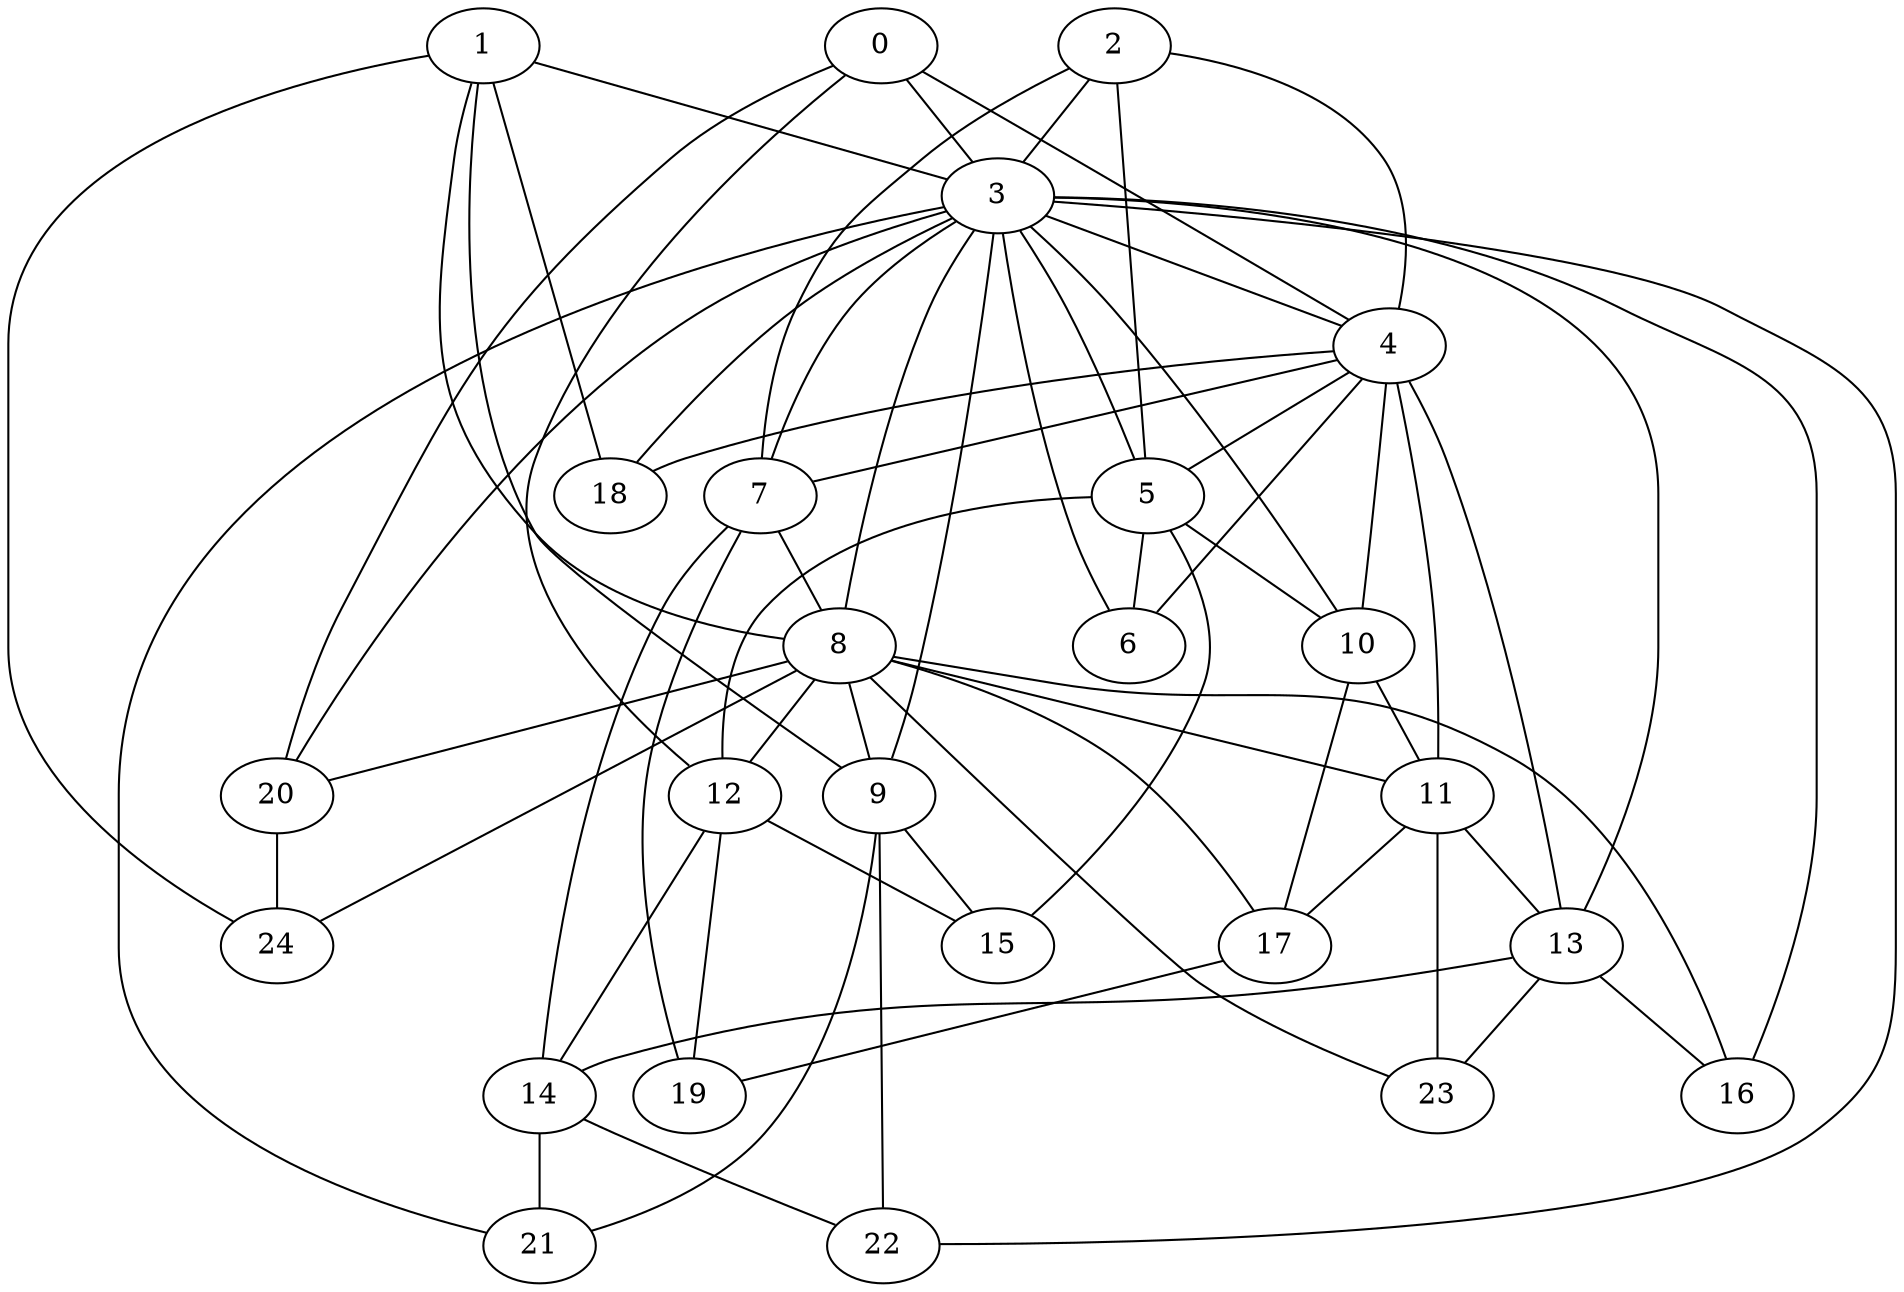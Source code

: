 strict graph "barabasi_albert_graph(25,3)" {
0;
1;
2;
3;
4;
5;
6;
7;
8;
9;
10;
11;
12;
13;
14;
15;
16;
17;
18;
19;
20;
21;
22;
23;
24;
0 -- 12  [is_available=True, prob="0.230951856455"];
0 -- 3  [is_available=True, prob="1.0"];
0 -- 4  [is_available=True, prob="1.0"];
0 -- 20  [is_available=True, prob="0.550793710425"];
1 -- 8  [is_available=True, prob="0.785571904636"];
1 -- 9  [is_available=True, prob="1.0"];
1 -- 18  [is_available=True, prob="0.838454794202"];
1 -- 3  [is_available=True, prob="0.57454926426"];
1 -- 24  [is_available=True, prob="0.535044170923"];
2 -- 3  [is_available=True, prob="1.0"];
2 -- 4  [is_available=True, prob="0.579942624809"];
2 -- 5  [is_available=True, prob="0.636322476812"];
2 -- 7  [is_available=True, prob="0.618772367064"];
3 -- 4  [is_available=True, prob="0.40308829778"];
3 -- 5  [is_available=True, prob="0.990696086898"];
3 -- 6  [is_available=True, prob="0.356205570585"];
3 -- 7  [is_available=True, prob="1.0"];
3 -- 8  [is_available=True, prob="1.0"];
3 -- 9  [is_available=True, prob="0.374412524033"];
3 -- 10  [is_available=True, prob="0.059191387372"];
3 -- 13  [is_available=True, prob="0.892890760361"];
3 -- 16  [is_available=True, prob="1.0"];
3 -- 18  [is_available=True, prob="0.716785717387"];
3 -- 20  [is_available=True, prob="1.0"];
3 -- 21  [is_available=True, prob="0.336103161183"];
3 -- 22  [is_available=True, prob="0.811065383426"];
4 -- 5  [is_available=True, prob="0.194335036724"];
4 -- 6  [is_available=True, prob="0.0557652119684"];
4 -- 7  [is_available=True, prob="0.474585547276"];
4 -- 10  [is_available=True, prob="0.748662805208"];
4 -- 11  [is_available=True, prob="1.0"];
4 -- 13  [is_available=True, prob="0.818130039378"];
4 -- 18  [is_available=True, prob="1.0"];
5 -- 6  [is_available=True, prob="0.545203335283"];
5 -- 10  [is_available=True, prob="0.156627596398"];
5 -- 12  [is_available=True, prob="0.941030396962"];
5 -- 15  [is_available=True, prob="0.879021377962"];
7 -- 8  [is_available=True, prob="0.178444396639"];
7 -- 14  [is_available=True, prob="0.473170551232"];
7 -- 19  [is_available=True, prob="0.831548937422"];
8 -- 9  [is_available=True, prob="0.367990086633"];
8 -- 11  [is_available=True, prob="1.0"];
8 -- 12  [is_available=True, prob="0.734887137987"];
8 -- 16  [is_available=True, prob="0.630644200996"];
8 -- 17  [is_available=True, prob="1.0"];
8 -- 20  [is_available=True, prob="0.461899136486"];
8 -- 23  [is_available=True, prob="0.90463023383"];
8 -- 24  [is_available=True, prob="1.0"];
9 -- 15  [is_available=True, prob="0.638238097828"];
9 -- 21  [is_available=True, prob="0.800326231447"];
9 -- 22  [is_available=True, prob="0.974329862597"];
10 -- 11  [is_available=True, prob="0.251969824598"];
10 -- 17  [is_available=True, prob="1.0"];
11 -- 13  [is_available=True, prob="1.0"];
11 -- 17  [is_available=True, prob="0.76413194993"];
11 -- 23  [is_available=True, prob="0.672995649272"];
12 -- 14  [is_available=True, prob="0.628748451741"];
12 -- 15  [is_available=True, prob="0.926129305875"];
12 -- 19  [is_available=True, prob="0.426362361636"];
13 -- 14  [is_available=True, prob="1.0"];
13 -- 16  [is_available=True, prob="0.837271541135"];
13 -- 23  [is_available=True, prob="1.0"];
14 -- 21  [is_available=True, prob="0.488525997698"];
14 -- 22  [is_available=True, prob="1.0"];
17 -- 19  [is_available=True, prob="0.187789705873"];
20 -- 24  [is_available=True, prob="0.699152329342"];
}
